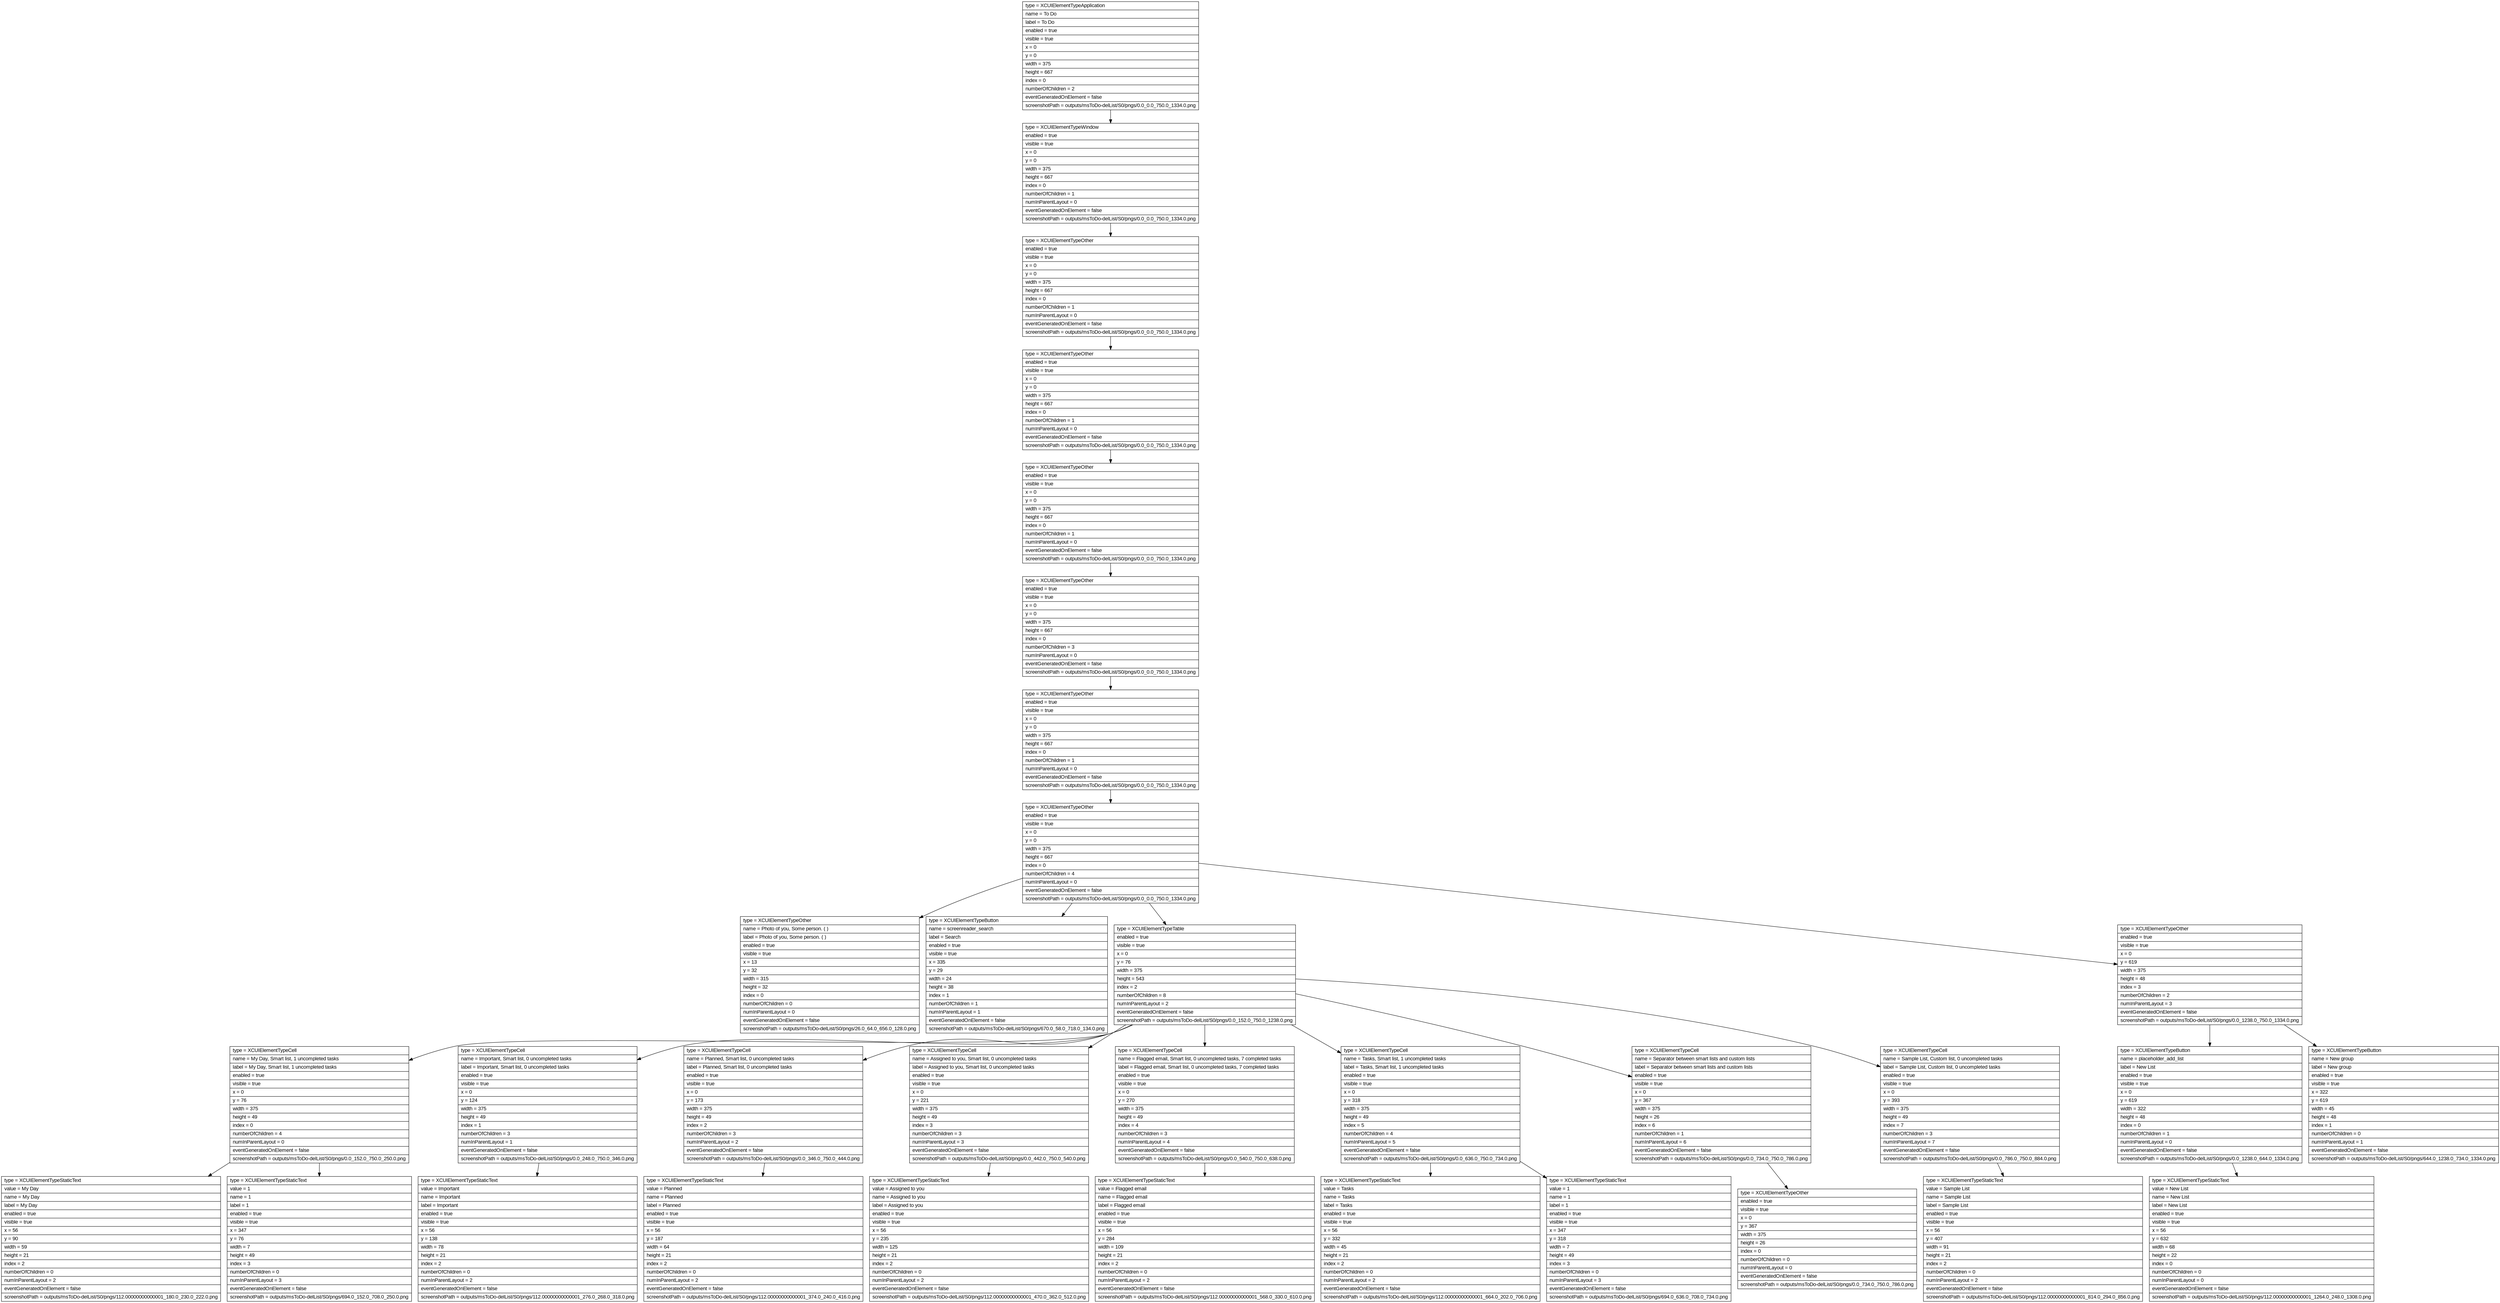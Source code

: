 digraph Layout {

	node [shape=record fontname=Arial];

	0	[label="{type = XCUIElementTypeApplication\l|name = To Do\l|label = To Do\l|enabled = true\l|visible = true\l|x = 0\l|y = 0\l|width = 375\l|height = 667\l|index = 0\l|numberOfChildren = 2\l|eventGeneratedOnElement = false \l|screenshotPath = outputs/msToDo-delList/S0/pngs/0.0_0.0_750.0_1334.0.png\l}"]
	1	[label="{type = XCUIElementTypeWindow\l|enabled = true\l|visible = true\l|x = 0\l|y = 0\l|width = 375\l|height = 667\l|index = 0\l|numberOfChildren = 1\l|numInParentLayout = 0\l|eventGeneratedOnElement = false \l|screenshotPath = outputs/msToDo-delList/S0/pngs/0.0_0.0_750.0_1334.0.png\l}"]
	2	[label="{type = XCUIElementTypeOther\l|enabled = true\l|visible = true\l|x = 0\l|y = 0\l|width = 375\l|height = 667\l|index = 0\l|numberOfChildren = 1\l|numInParentLayout = 0\l|eventGeneratedOnElement = false \l|screenshotPath = outputs/msToDo-delList/S0/pngs/0.0_0.0_750.0_1334.0.png\l}"]
	3	[label="{type = XCUIElementTypeOther\l|enabled = true\l|visible = true\l|x = 0\l|y = 0\l|width = 375\l|height = 667\l|index = 0\l|numberOfChildren = 1\l|numInParentLayout = 0\l|eventGeneratedOnElement = false \l|screenshotPath = outputs/msToDo-delList/S0/pngs/0.0_0.0_750.0_1334.0.png\l}"]
	4	[label="{type = XCUIElementTypeOther\l|enabled = true\l|visible = true\l|x = 0\l|y = 0\l|width = 375\l|height = 667\l|index = 0\l|numberOfChildren = 1\l|numInParentLayout = 0\l|eventGeneratedOnElement = false \l|screenshotPath = outputs/msToDo-delList/S0/pngs/0.0_0.0_750.0_1334.0.png\l}"]
	5	[label="{type = XCUIElementTypeOther\l|enabled = true\l|visible = true\l|x = 0\l|y = 0\l|width = 375\l|height = 667\l|index = 0\l|numberOfChildren = 3\l|numInParentLayout = 0\l|eventGeneratedOnElement = false \l|screenshotPath = outputs/msToDo-delList/S0/pngs/0.0_0.0_750.0_1334.0.png\l}"]
	6	[label="{type = XCUIElementTypeOther\l|enabled = true\l|visible = true\l|x = 0\l|y = 0\l|width = 375\l|height = 667\l|index = 0\l|numberOfChildren = 1\l|numInParentLayout = 0\l|eventGeneratedOnElement = false \l|screenshotPath = outputs/msToDo-delList/S0/pngs/0.0_0.0_750.0_1334.0.png\l}"]
	7	[label="{type = XCUIElementTypeOther\l|enabled = true\l|visible = true\l|x = 0\l|y = 0\l|width = 375\l|height = 667\l|index = 0\l|numberOfChildren = 4\l|numInParentLayout = 0\l|eventGeneratedOnElement = false \l|screenshotPath = outputs/msToDo-delList/S0/pngs/0.0_0.0_750.0_1334.0.png\l}"]
	8	[label="{type = XCUIElementTypeOther\l|name = Photo of you, Some person. ( )\l|label = Photo of you, Some person. ( )\l|enabled = true\l|visible = true\l|x = 13\l|y = 32\l|width = 315\l|height = 32\l|index = 0\l|numberOfChildren = 0\l|numInParentLayout = 0\l|eventGeneratedOnElement = false \l|screenshotPath = outputs/msToDo-delList/S0/pngs/26.0_64.0_656.0_128.0.png\l}"]
	9	[label="{type = XCUIElementTypeButton\l|name = screenreader_search\l|label = Search\l|enabled = true\l|visible = true\l|x = 335\l|y = 29\l|width = 24\l|height = 38\l|index = 1\l|numberOfChildren = 1\l|numInParentLayout = 1\l|eventGeneratedOnElement = false \l|screenshotPath = outputs/msToDo-delList/S0/pngs/670.0_58.0_718.0_134.0.png\l}"]
	10	[label="{type = XCUIElementTypeTable\l|enabled = true\l|visible = true\l|x = 0\l|y = 76\l|width = 375\l|height = 543\l|index = 2\l|numberOfChildren = 8\l|numInParentLayout = 2\l|eventGeneratedOnElement = false \l|screenshotPath = outputs/msToDo-delList/S0/pngs/0.0_152.0_750.0_1238.0.png\l}"]
	11	[label="{type = XCUIElementTypeOther\l|enabled = true\l|visible = true\l|x = 0\l|y = 619\l|width = 375\l|height = 48\l|index = 3\l|numberOfChildren = 2\l|numInParentLayout = 3\l|eventGeneratedOnElement = false \l|screenshotPath = outputs/msToDo-delList/S0/pngs/0.0_1238.0_750.0_1334.0.png\l}"]
	12	[label="{type = XCUIElementTypeCell\l|name = My Day, Smart list, 1 uncompleted tasks\l|label = My Day, Smart list, 1 uncompleted tasks\l|enabled = true\l|visible = true\l|x = 0\l|y = 76\l|width = 375\l|height = 49\l|index = 0\l|numberOfChildren = 4\l|numInParentLayout = 0\l|eventGeneratedOnElement = false \l|screenshotPath = outputs/msToDo-delList/S0/pngs/0.0_152.0_750.0_250.0.png\l}"]
	13	[label="{type = XCUIElementTypeCell\l|name = Important, Smart list, 0 uncompleted tasks\l|label = Important, Smart list, 0 uncompleted tasks\l|enabled = true\l|visible = true\l|x = 0\l|y = 124\l|width = 375\l|height = 49\l|index = 1\l|numberOfChildren = 3\l|numInParentLayout = 1\l|eventGeneratedOnElement = false \l|screenshotPath = outputs/msToDo-delList/S0/pngs/0.0_248.0_750.0_346.0.png\l}"]
	14	[label="{type = XCUIElementTypeCell\l|name = Planned, Smart list, 0 uncompleted tasks\l|label = Planned, Smart list, 0 uncompleted tasks\l|enabled = true\l|visible = true\l|x = 0\l|y = 173\l|width = 375\l|height = 49\l|index = 2\l|numberOfChildren = 3\l|numInParentLayout = 2\l|eventGeneratedOnElement = false \l|screenshotPath = outputs/msToDo-delList/S0/pngs/0.0_346.0_750.0_444.0.png\l}"]
	15	[label="{type = XCUIElementTypeCell\l|name = Assigned to you, Smart list, 0 uncompleted tasks\l|label = Assigned to you, Smart list, 0 uncompleted tasks\l|enabled = true\l|visible = true\l|x = 0\l|y = 221\l|width = 375\l|height = 49\l|index = 3\l|numberOfChildren = 3\l|numInParentLayout = 3\l|eventGeneratedOnElement = false \l|screenshotPath = outputs/msToDo-delList/S0/pngs/0.0_442.0_750.0_540.0.png\l}"]
	16	[label="{type = XCUIElementTypeCell\l|name = Flagged email, Smart list, 0 uncompleted tasks, 7 completed tasks\l|label = Flagged email, Smart list, 0 uncompleted tasks, 7 completed tasks\l|enabled = true\l|visible = true\l|x = 0\l|y = 270\l|width = 375\l|height = 49\l|index = 4\l|numberOfChildren = 3\l|numInParentLayout = 4\l|eventGeneratedOnElement = false \l|screenshotPath = outputs/msToDo-delList/S0/pngs/0.0_540.0_750.0_638.0.png\l}"]
	17	[label="{type = XCUIElementTypeCell\l|name = Tasks, Smart list, 1 uncompleted tasks\l|label = Tasks, Smart list, 1 uncompleted tasks\l|enabled = true\l|visible = true\l|x = 0\l|y = 318\l|width = 375\l|height = 49\l|index = 5\l|numberOfChildren = 4\l|numInParentLayout = 5\l|eventGeneratedOnElement = false \l|screenshotPath = outputs/msToDo-delList/S0/pngs/0.0_636.0_750.0_734.0.png\l}"]
	18	[label="{type = XCUIElementTypeCell\l|name = Separator between smart lists and custom lists\l|label = Separator between smart lists and custom lists\l|enabled = true\l|visible = true\l|x = 0\l|y = 367\l|width = 375\l|height = 26\l|index = 6\l|numberOfChildren = 1\l|numInParentLayout = 6\l|eventGeneratedOnElement = false \l|screenshotPath = outputs/msToDo-delList/S0/pngs/0.0_734.0_750.0_786.0.png\l}"]
	19	[label="{type = XCUIElementTypeCell\l|name = Sample List, Custom list, 0 uncompleted tasks\l|label = Sample List, Custom list, 0 uncompleted tasks\l|enabled = true\l|visible = true\l|x = 0\l|y = 393\l|width = 375\l|height = 49\l|index = 7\l|numberOfChildren = 3\l|numInParentLayout = 7\l|eventGeneratedOnElement = false \l|screenshotPath = outputs/msToDo-delList/S0/pngs/0.0_786.0_750.0_884.0.png\l}"]
	20	[label="{type = XCUIElementTypeButton\l|name = placeholder_add_list\l|label = New List\l|enabled = true\l|visible = true\l|x = 0\l|y = 619\l|width = 322\l|height = 48\l|index = 0\l|numberOfChildren = 1\l|numInParentLayout = 0\l|eventGeneratedOnElement = false \l|screenshotPath = outputs/msToDo-delList/S0/pngs/0.0_1238.0_644.0_1334.0.png\l}"]
	21	[label="{type = XCUIElementTypeButton\l|name = New group\l|label = New group\l|enabled = true\l|visible = true\l|x = 322\l|y = 619\l|width = 45\l|height = 48\l|index = 1\l|numberOfChildren = 0\l|numInParentLayout = 1\l|eventGeneratedOnElement = false \l|screenshotPath = outputs/msToDo-delList/S0/pngs/644.0_1238.0_734.0_1334.0.png\l}"]
	22	[label="{type = XCUIElementTypeStaticText\l|value = My Day\l|name = My Day\l|label = My Day\l|enabled = true\l|visible = true\l|x = 56\l|y = 90\l|width = 59\l|height = 21\l|index = 2\l|numberOfChildren = 0\l|numInParentLayout = 2\l|eventGeneratedOnElement = false \l|screenshotPath = outputs/msToDo-delList/S0/pngs/112.00000000000001_180.0_230.0_222.0.png\l}"]
	23	[label="{type = XCUIElementTypeStaticText\l|value = 1\l|name = 1\l|label = 1\l|enabled = true\l|visible = true\l|x = 347\l|y = 76\l|width = 7\l|height = 49\l|index = 3\l|numberOfChildren = 0\l|numInParentLayout = 3\l|eventGeneratedOnElement = false \l|screenshotPath = outputs/msToDo-delList/S0/pngs/694.0_152.0_708.0_250.0.png\l}"]
	24	[label="{type = XCUIElementTypeStaticText\l|value = Important\l|name = Important\l|label = Important\l|enabled = true\l|visible = true\l|x = 56\l|y = 138\l|width = 78\l|height = 21\l|index = 2\l|numberOfChildren = 0\l|numInParentLayout = 2\l|eventGeneratedOnElement = false \l|screenshotPath = outputs/msToDo-delList/S0/pngs/112.00000000000001_276.0_268.0_318.0.png\l}"]
	25	[label="{type = XCUIElementTypeStaticText\l|value = Planned\l|name = Planned\l|label = Planned\l|enabled = true\l|visible = true\l|x = 56\l|y = 187\l|width = 64\l|height = 21\l|index = 2\l|numberOfChildren = 0\l|numInParentLayout = 2\l|eventGeneratedOnElement = false \l|screenshotPath = outputs/msToDo-delList/S0/pngs/112.00000000000001_374.0_240.0_416.0.png\l}"]
	26	[label="{type = XCUIElementTypeStaticText\l|value = Assigned to you\l|name = Assigned to you\l|label = Assigned to you\l|enabled = true\l|visible = true\l|x = 56\l|y = 235\l|width = 125\l|height = 21\l|index = 2\l|numberOfChildren = 0\l|numInParentLayout = 2\l|eventGeneratedOnElement = false \l|screenshotPath = outputs/msToDo-delList/S0/pngs/112.00000000000001_470.0_362.0_512.0.png\l}"]
	27	[label="{type = XCUIElementTypeStaticText\l|value = Flagged email\l|name = Flagged email\l|label = Flagged email\l|enabled = true\l|visible = true\l|x = 56\l|y = 284\l|width = 109\l|height = 21\l|index = 2\l|numberOfChildren = 0\l|numInParentLayout = 2\l|eventGeneratedOnElement = false \l|screenshotPath = outputs/msToDo-delList/S0/pngs/112.00000000000001_568.0_330.0_610.0.png\l}"]
	28	[label="{type = XCUIElementTypeStaticText\l|value = Tasks\l|name = Tasks\l|label = Tasks\l|enabled = true\l|visible = true\l|x = 56\l|y = 332\l|width = 45\l|height = 21\l|index = 2\l|numberOfChildren = 0\l|numInParentLayout = 2\l|eventGeneratedOnElement = false \l|screenshotPath = outputs/msToDo-delList/S0/pngs/112.00000000000001_664.0_202.0_706.0.png\l}"]
	29	[label="{type = XCUIElementTypeStaticText\l|value = 1\l|name = 1\l|label = 1\l|enabled = true\l|visible = true\l|x = 347\l|y = 318\l|width = 7\l|height = 49\l|index = 3\l|numberOfChildren = 0\l|numInParentLayout = 3\l|eventGeneratedOnElement = false \l|screenshotPath = outputs/msToDo-delList/S0/pngs/694.0_636.0_708.0_734.0.png\l}"]
	30	[label="{type = XCUIElementTypeOther\l|enabled = true\l|visible = true\l|x = 0\l|y = 367\l|width = 375\l|height = 26\l|index = 0\l|numberOfChildren = 0\l|numInParentLayout = 0\l|eventGeneratedOnElement = false \l|screenshotPath = outputs/msToDo-delList/S0/pngs/0.0_734.0_750.0_786.0.png\l}"]
	31	[label="{type = XCUIElementTypeStaticText\l|value = Sample List\l|name = Sample List\l|label = Sample List\l|enabled = true\l|visible = true\l|x = 56\l|y = 407\l|width = 91\l|height = 21\l|index = 2\l|numberOfChildren = 0\l|numInParentLayout = 2\l|eventGeneratedOnElement = false \l|screenshotPath = outputs/msToDo-delList/S0/pngs/112.00000000000001_814.0_294.0_856.0.png\l}"]
	32	[label="{type = XCUIElementTypeStaticText\l|value = New List\l|name = New List\l|label = New List\l|enabled = true\l|visible = true\l|x = 56\l|y = 632\l|width = 68\l|height = 22\l|index = 0\l|numberOfChildren = 0\l|numInParentLayout = 0\l|eventGeneratedOnElement = false \l|screenshotPath = outputs/msToDo-delList/S0/pngs/112.00000000000001_1264.0_248.0_1308.0.png\l}"]


	0 -> 1
	1 -> 2
	2 -> 3
	3 -> 4
	4 -> 5
	5 -> 6
	6 -> 7
	7 -> 8
	7 -> 9
	7 -> 10
	7 -> 11
	10 -> 12
	10 -> 13
	10 -> 14
	10 -> 15
	10 -> 16
	10 -> 17
	10 -> 18
	10 -> 19
	11 -> 20
	11 -> 21
	12 -> 22
	12 -> 23
	13 -> 24
	14 -> 25
	15 -> 26
	16 -> 27
	17 -> 28
	17 -> 29
	18 -> 30
	19 -> 31
	20 -> 32


}